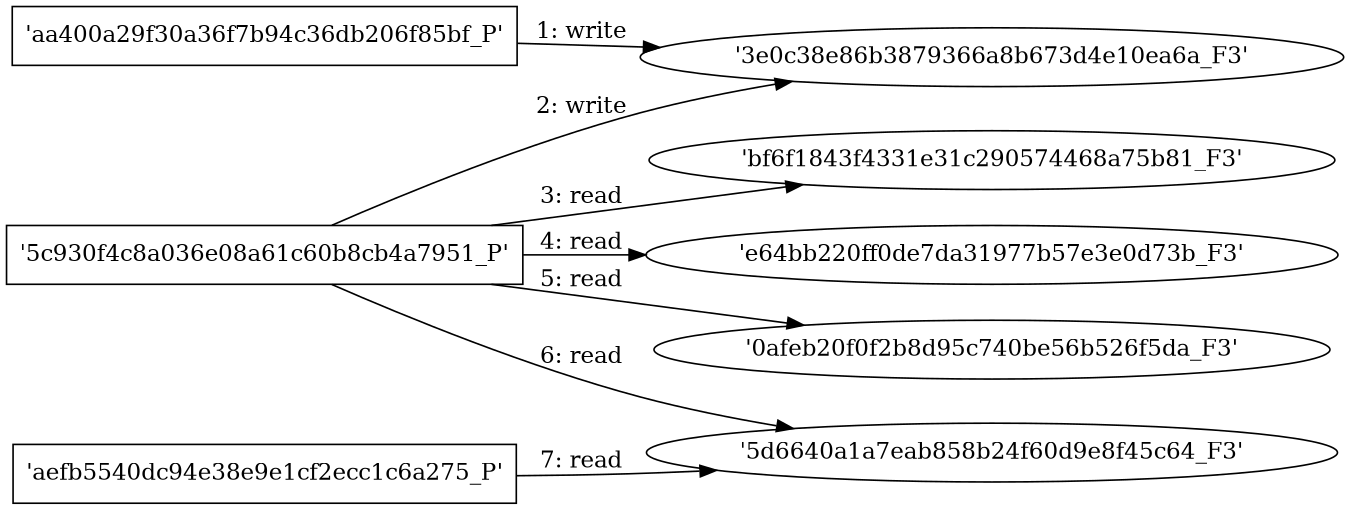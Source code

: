 digraph "D:\Learning\Paper\apt\基于CTI的攻击预警\Dataset\攻击图\ASGfromALLCTI\Introducing VT Alerts.dot" {
rankdir="LR"
size="9"
fixedsize="false"
splines="true"
nodesep=0.3
ranksep=0
fontsize=10
overlap="scalexy"
engine= "neato"
	"'3e0c38e86b3879366a8b673d4e10ea6a_F3'" [node_type=file shape=ellipse]
	"'aa400a29f30a36f7b94c36db206f85bf_P'" [node_type=Process shape=box]
	"'aa400a29f30a36f7b94c36db206f85bf_P'" -> "'3e0c38e86b3879366a8b673d4e10ea6a_F3'" [label="1: write"]
	"'3e0c38e86b3879366a8b673d4e10ea6a_F3'" [node_type=file shape=ellipse]
	"'5c930f4c8a036e08a61c60b8cb4a7951_P'" [node_type=Process shape=box]
	"'5c930f4c8a036e08a61c60b8cb4a7951_P'" -> "'3e0c38e86b3879366a8b673d4e10ea6a_F3'" [label="2: write"]
	"'bf6f1843f4331e31c290574468a75b81_F3'" [node_type=file shape=ellipse]
	"'5c930f4c8a036e08a61c60b8cb4a7951_P'" [node_type=Process shape=box]
	"'5c930f4c8a036e08a61c60b8cb4a7951_P'" -> "'bf6f1843f4331e31c290574468a75b81_F3'" [label="3: read"]
	"'e64bb220ff0de7da31977b57e3e0d73b_F3'" [node_type=file shape=ellipse]
	"'5c930f4c8a036e08a61c60b8cb4a7951_P'" [node_type=Process shape=box]
	"'5c930f4c8a036e08a61c60b8cb4a7951_P'" -> "'e64bb220ff0de7da31977b57e3e0d73b_F3'" [label="4: read"]
	"'0afeb20f0f2b8d95c740be56b526f5da_F3'" [node_type=file shape=ellipse]
	"'5c930f4c8a036e08a61c60b8cb4a7951_P'" [node_type=Process shape=box]
	"'5c930f4c8a036e08a61c60b8cb4a7951_P'" -> "'0afeb20f0f2b8d95c740be56b526f5da_F3'" [label="5: read"]
	"'5d6640a1a7eab858b24f60d9e8f45c64_F3'" [node_type=file shape=ellipse]
	"'5c930f4c8a036e08a61c60b8cb4a7951_P'" [node_type=Process shape=box]
	"'5c930f4c8a036e08a61c60b8cb4a7951_P'" -> "'5d6640a1a7eab858b24f60d9e8f45c64_F3'" [label="6: read"]
	"'5d6640a1a7eab858b24f60d9e8f45c64_F3'" [node_type=file shape=ellipse]
	"'aefb5540dc94e38e9e1cf2ecc1c6a275_P'" [node_type=Process shape=box]
	"'aefb5540dc94e38e9e1cf2ecc1c6a275_P'" -> "'5d6640a1a7eab858b24f60d9e8f45c64_F3'" [label="7: read"]
}
